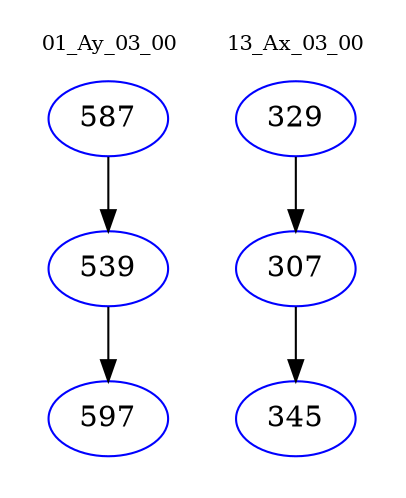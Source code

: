 digraph{
subgraph cluster_0 {
color = white
label = "01_Ay_03_00";
fontsize=10;
T0_587 [label="587", color="blue"]
T0_587 -> T0_539 [color="black"]
T0_539 [label="539", color="blue"]
T0_539 -> T0_597 [color="black"]
T0_597 [label="597", color="blue"]
}
subgraph cluster_1 {
color = white
label = "13_Ax_03_00";
fontsize=10;
T1_329 [label="329", color="blue"]
T1_329 -> T1_307 [color="black"]
T1_307 [label="307", color="blue"]
T1_307 -> T1_345 [color="black"]
T1_345 [label="345", color="blue"]
}
}

